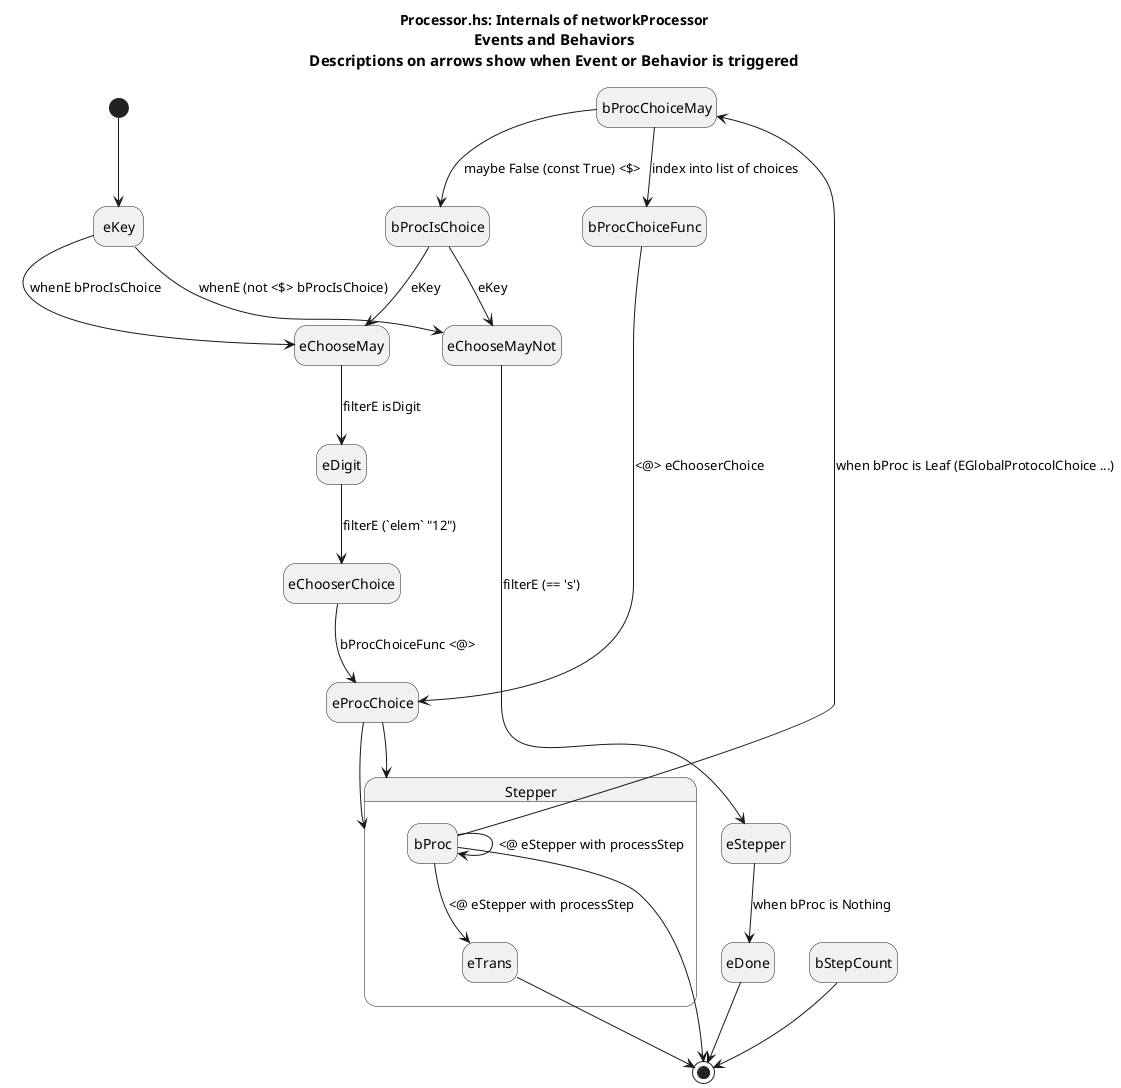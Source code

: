 @startuml

hide empty description

title Processor.hs: Internals of networkProcessor\n<size:15>Events and Behaviors</size>\n<size:15>Descriptions on arrows show when Event or Behavior is triggered</size>

[*] --> eKey

' Events
eKey --> eChooseMay: whenE bProcIsChoice
eKey --> eChooseMayNot: whenE (not <$> bProcIsChoice)
eChooseMayNot --> eStepper: filterE (== 's')
eChooseMay --> eDigit: filterE isDigit
eDigit --> eChooserChoice: filterE (`elem` "12")
eChooserChoice --> eProcChoice: bProcChoiceFunc <@>
eProcChoice --> Stepper
eProcChoice --> Stepper
eStepper --> eDone: when bProc is Nothing

state Stepper {
    bProc --> eTrans: <@ eStepper with processStep
    bProc --> bProc: <@ eStepper with processStep
}

' Behaviors
bProcIsChoice --> eChooseMay: eKey
bProcIsChoice --> eChooseMayNot: eKey
bProc --> bProcChoiceMay: when bProc is Leaf (EGlobalProtocolChoice ...)
bProcChoiceMay --> bProcIsChoice: maybe False (const True) <$>
bProcChoiceMay --> bProcChoiceFunc: index into list of choices
bProcChoiceFunc --> eProcChoice: <@> eChooserChoice

' Outputs
eTrans --> [*]
bProc --> [*]
eDone --> [*]
bStepCount --> [*]

@enduml
